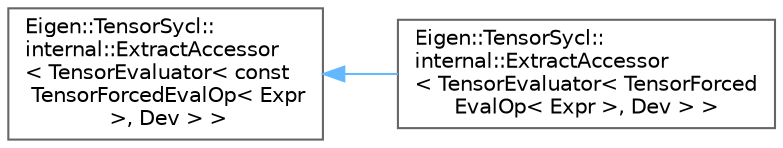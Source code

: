 digraph "类继承关系图"
{
 // LATEX_PDF_SIZE
  bgcolor="transparent";
  edge [fontname=Helvetica,fontsize=10,labelfontname=Helvetica,labelfontsize=10];
  node [fontname=Helvetica,fontsize=10,shape=box,height=0.2,width=0.4];
  rankdir="LR";
  Node0 [id="Node000000",label="Eigen::TensorSycl::\linternal::ExtractAccessor\l\< TensorEvaluator\< const\l TensorForcedEvalOp\< Expr\l \>, Dev \> \>",height=0.2,width=0.4,color="grey40", fillcolor="white", style="filled",URL="$struct_eigen_1_1_tensor_sycl_1_1internal_1_1_extract_accessor_3_01_tensor_evaluator_3_01const_013395e9fe3132eea75a45ddd051e36016.html",tooltip="specialisation of the ExtractAccessor struct when the node type is const TensorForcedEvalOp"];
  Node0 -> Node1 [id="edge4796_Node000000_Node000001",dir="back",color="steelblue1",style="solid",tooltip=" "];
  Node1 [id="Node000001",label="Eigen::TensorSycl::\linternal::ExtractAccessor\l\< TensorEvaluator\< TensorForced\lEvalOp\< Expr \>, Dev \> \>",height=0.2,width=0.4,color="grey40", fillcolor="white", style="filled",URL="$struct_eigen_1_1_tensor_sycl_1_1internal_1_1_extract_accessor_3_01_tensor_evaluator_3_01_tensor_4b3a89d7601e1f705c94a0624a0d4c92.html",tooltip="specialisation of the ExtractAccessor struct when the node type is TensorForcedEvalOp"];
}
